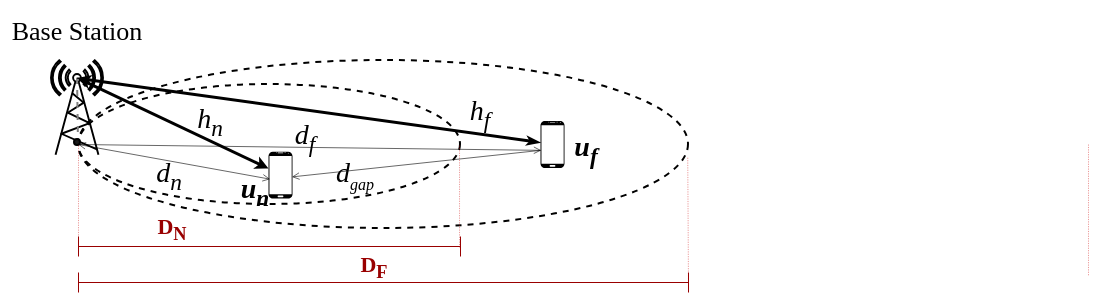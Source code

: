 <mxfile version="20.2.2" type="github">
  <diagram id="b-OBa6_lK4KeCsZuDDP8" name="Page-1">
    <mxGraphModel dx="748" dy="397" grid="1" gridSize="10" guides="1" tooltips="1" connect="1" arrows="1" fold="1" page="1" pageScale="1" pageWidth="850" pageHeight="1100" math="0" shadow="0">
      <root>
        <mxCell id="0" />
        <mxCell id="1" parent="0" />
        <mxCell id="tO50g9iQ6tJXLqnUahDX-7" value="" style="ellipse;whiteSpace=wrap;html=1;fillColor=none;dashed=1;perimeterSpacing=0;sketch=0;movable=1;resizable=1;rotatable=1;deletable=1;editable=1;connectable=1;" parent="1" vertex="1">
          <mxGeometry x="115" y="356" width="305" height="84" as="geometry" />
        </mxCell>
        <mxCell id="tO50g9iQ6tJXLqnUahDX-5" value="" style="ellipse;whiteSpace=wrap;html=1;fillColor=none;dashed=1;movable=1;resizable=1;rotatable=1;deletable=1;editable=1;connectable=1;" parent="1" vertex="1">
          <mxGeometry x="115" y="368" width="191" height="60" as="geometry" />
        </mxCell>
        <mxCell id="tO50g9iQ6tJXLqnUahDX-1" value="" style="fontColor=#0066CC;verticalAlign=top;verticalLabelPosition=bottom;labelPosition=center;align=center;html=1;fillColor=default;strokeColor=default;gradientColor=none;gradientDirection=north;strokeWidth=2;shape=mxgraph.networks.radio_tower;rounded=1;shadow=0;comic=0;labelBackgroundColor=none;perimeterSpacing=0;" parent="1" vertex="1">
          <mxGeometry x="101.5" y="356.13" width="26" height="47.27" as="geometry" />
        </mxCell>
        <mxCell id="tO50g9iQ6tJXLqnUahDX-8" value="" style="endArrow=none;dashed=1;html=1;strokeWidth=1;rounded=0;entryX=0.5;entryY=0.15;entryDx=0;entryDy=0;entryPerimeter=0;exitX=0;exitY=0.5;exitDx=0;exitDy=0;strokeColor=#808080;" parent="1" source="tO50g9iQ6tJXLqnUahDX-7" target="tO50g9iQ6tJXLqnUahDX-1" edge="1">
          <mxGeometry width="50" height="50" relative="1" as="geometry">
            <mxPoint x="100" y="380" as="sourcePoint" />
            <mxPoint x="150" y="330" as="targetPoint" />
          </mxGeometry>
        </mxCell>
        <mxCell id="tO50g9iQ6tJXLqnUahDX-9" value="&lt;span style=&quot;font-size: 13px;&quot;&gt;&lt;b style=&quot;font-size: 14px;&quot;&gt;&lt;i&gt;u&lt;sub&gt;n&lt;/sub&gt;&lt;/i&gt;&lt;/b&gt;&lt;/span&gt;" style="text;html=1;strokeColor=none;fillColor=none;align=center;verticalAlign=middle;whiteSpace=wrap;rounded=0;dashed=1;fontFamily=Times New Roman;" parent="1" vertex="1">
          <mxGeometry x="191.26" y="415.5" width="25" height="12.5" as="geometry" />
        </mxCell>
        <mxCell id="tO50g9iQ6tJXLqnUahDX-10" value="&lt;span style=&quot;font-size: 13px;&quot;&gt;&lt;b style=&quot;font-size: 14px;&quot;&gt;&lt;i&gt;u&lt;sub&gt;f&lt;/sub&gt;&lt;/i&gt;&lt;/b&gt;&lt;/span&gt;" style="text;html=1;strokeColor=none;fillColor=none;align=center;verticalAlign=middle;whiteSpace=wrap;rounded=0;dashed=1;fontFamily=Times New Roman;" parent="1" vertex="1">
          <mxGeometry x="354" y="386.3" width="30" height="30" as="geometry" />
        </mxCell>
        <mxCell id="tO50g9iQ6tJXLqnUahDX-20" value="&lt;span style=&quot;font-weight: normal;&quot;&gt;&lt;font face=&quot;Times New Roman&quot; style=&quot;font-size: 13px;&quot;&gt;Base Station&lt;/font&gt;&lt;/span&gt;" style="text;html=1;strokeColor=none;fillColor=none;align=center;verticalAlign=middle;whiteSpace=wrap;rounded=0;dashed=1;fontStyle=1;fontSize=11;" parent="1" vertex="1">
          <mxGeometry x="76" y="326" width="77" height="30" as="geometry" />
        </mxCell>
        <mxCell id="tO50g9iQ6tJXLqnUahDX-27" value="&lt;span style=&quot;font-size: 11px;&quot;&gt;&lt;b&gt;D&lt;sub&gt;F&lt;/sub&gt;&lt;/b&gt;&lt;/span&gt;" style="text;html=1;strokeColor=none;fillColor=none;align=center;verticalAlign=middle;whiteSpace=wrap;rounded=0;dashed=1;fontFamily=Times New Roman;fontColor=#990000;" parent="1" vertex="1">
          <mxGeometry x="253" y="444" width="20" height="30" as="geometry" />
        </mxCell>
        <mxCell id="tO50g9iQ6tJXLqnUahDX-35" value="" style="ellipse;whiteSpace=wrap;html=1;aspect=fixed;fillColor=#191919;" parent="1" vertex="1">
          <mxGeometry x="113" y="395.5" width="3" height="3" as="geometry" />
        </mxCell>
        <mxCell id="H49S0tHLaL2Qj8qxD6Iv-2" value="" style="endArrow=classicThin;html=1;rounded=0;exitX=0.507;exitY=0.185;exitDx=0;exitDy=0;exitPerimeter=0;strokeColor=#000000;strokeWidth=1.5;startArrow=classicThin;startFill=1;endFill=1;endSize=2;startSize=2;entryX=-0.022;entryY=0.457;entryDx=0;entryDy=0;entryPerimeter=0;" parent="1" source="tO50g9iQ6tJXLqnUahDX-1" target="nDdLiPCy8IWlbIIjnGRO-10" edge="1">
          <mxGeometry width="50" height="50" relative="1" as="geometry">
            <mxPoint x="123" y="318" as="sourcePoint" />
            <mxPoint x="360" y="421" as="targetPoint" />
          </mxGeometry>
        </mxCell>
        <mxCell id="tUv6s2DaMZKzackl_oVq-1" value="&lt;span style=&quot;font-size: 14px;&quot;&gt;&lt;i&gt;h&lt;sub&gt;f&lt;/sub&gt;&lt;/i&gt;&lt;/span&gt;" style="text;html=1;strokeColor=none;fillColor=none;align=center;verticalAlign=middle;whiteSpace=wrap;rounded=0;dashed=1;fontFamily=Times New Roman;" parent="1" vertex="1">
          <mxGeometry x="286" y="368" width="60" height="30" as="geometry" />
        </mxCell>
        <mxCell id="tUv6s2DaMZKzackl_oVq-2" value="&lt;span style=&quot;font-size: 14px;&quot;&gt;&lt;i&gt;h&lt;sub&gt;n&lt;/sub&gt;&lt;/i&gt;&lt;/span&gt;" style="text;html=1;strokeColor=none;fillColor=none;align=center;verticalAlign=middle;whiteSpace=wrap;rounded=0;dashed=1;fontFamily=Times New Roman;" parent="1" vertex="1">
          <mxGeometry x="169" y="372.4" width="24" height="30" as="geometry" />
        </mxCell>
        <mxCell id="nDdLiPCy8IWlbIIjnGRO-3" value="" style="endArrow=open;html=1;rounded=0;exitX=0;exitY=0.5;exitDx=0;exitDy=0;strokeWidth=0.3;startArrow=open;startFill=0;endFill=0;endSize=3;startSize=3;entryX=0.059;entryY=0.586;entryDx=0;entryDy=0;entryPerimeter=0;" parent="1" source="tO50g9iQ6tJXLqnUahDX-5" target="nDdLiPCy8IWlbIIjnGRO-9" edge="1">
          <mxGeometry width="50" height="50" relative="1" as="geometry">
            <mxPoint x="170" y="440" as="sourcePoint" />
            <mxPoint x="235.016" y="388.399" as="targetPoint" />
          </mxGeometry>
        </mxCell>
        <mxCell id="nDdLiPCy8IWlbIIjnGRO-4" value="" style="endArrow=open;html=1;rounded=0;exitX=0;exitY=0.5;exitDx=0;exitDy=0;entryX=0.024;entryY=0.625;entryDx=0;entryDy=0;entryPerimeter=0;strokeWidth=0.3;startArrow=none;startFill=0;endFill=0;endSize=3;startSize=3;" parent="1" source="tO50g9iQ6tJXLqnUahDX-5" target="nDdLiPCy8IWlbIIjnGRO-10" edge="1">
          <mxGeometry width="50" height="50" relative="1" as="geometry">
            <mxPoint x="125" y="408" as="sourcePoint" />
            <mxPoint x="245.016" y="398.399" as="targetPoint" />
          </mxGeometry>
        </mxCell>
        <mxCell id="nDdLiPCy8IWlbIIjnGRO-5" value="&lt;span style=&quot;font-size: 14px;&quot;&gt;&lt;i style=&quot;&quot;&gt;d&lt;sub style=&quot;&quot;&gt;n&lt;/sub&gt;&lt;/i&gt;&lt;/span&gt;" style="text;html=1;strokeColor=none;fillColor=none;align=center;verticalAlign=middle;whiteSpace=wrap;rounded=0;dashed=1;fontFamily=Times New Roman;" parent="1" vertex="1">
          <mxGeometry x="148" y="398.5" width="25" height="30" as="geometry" />
        </mxCell>
        <mxCell id="nDdLiPCy8IWlbIIjnGRO-7" value="&lt;span style=&quot;font-size: 14px;&quot;&gt;&lt;i style=&quot;&quot;&gt;d&lt;sub style=&quot;&quot;&gt;f&lt;/sub&gt;&lt;/i&gt;&lt;/span&gt;" style="text;html=1;strokeColor=none;fillColor=none;align=center;verticalAlign=middle;whiteSpace=wrap;rounded=0;dashed=1;fontFamily=Times New Roman;" parent="1" vertex="1">
          <mxGeometry x="216.26" y="379.7" width="25" height="30" as="geometry" />
        </mxCell>
        <mxCell id="nDdLiPCy8IWlbIIjnGRO-10" value="" style="verticalLabelPosition=bottom;verticalAlign=top;html=1;shadow=0;dashed=0;strokeWidth=0.1;shape=mxgraph.android.phone2;strokeColor=none;fillColor=#000000;" parent="1" vertex="1">
          <mxGeometry x="346" y="386.3" width="12" height="23.4" as="geometry" />
        </mxCell>
        <mxCell id="tO50g9iQ6tJXLqnUahDX-26" value="&lt;span style=&quot;font-size: 11px;&quot;&gt;&lt;b&gt;D&lt;sub&gt;N&lt;/sub&gt;&lt;/b&gt;&lt;/span&gt;" style="text;html=1;strokeColor=none;fillColor=none;align=center;verticalAlign=middle;whiteSpace=wrap;rounded=0;dashed=1;fontFamily=Times New Roman;fontColor=#990000;strokeWidth=0.2;" parent="1" vertex="1">
          <mxGeometry x="149" y="425" width="25.521" height="30" as="geometry" />
        </mxCell>
        <mxCell id="nDdLiPCy8IWlbIIjnGRO-21" value="" style="endArrow=none;dashed=1;html=1;strokeWidth=0.2;rounded=0;fontFamily=Times New Roman;fontSize=11;fontColor=#990000;startSize=3;endSize=3;strokeColor=#CC0000;" parent="1" edge="1">
          <mxGeometry width="50" height="50" relative="1" as="geometry">
            <mxPoint x="420" y="470" as="sourcePoint" />
            <mxPoint x="419.62" y="404" as="targetPoint" />
          </mxGeometry>
        </mxCell>
        <mxCell id="nDdLiPCy8IWlbIIjnGRO-22" value="" style="endArrow=none;dashed=1;html=1;strokeWidth=0.2;rounded=0;fontFamily=Times New Roman;fontSize=11;fontColor=#990000;startSize=3;endSize=3;strokeColor=#CC0000;" parent="1" edge="1">
          <mxGeometry width="50" height="50" relative="1" as="geometry">
            <mxPoint x="620" y="398" as="sourcePoint" />
            <mxPoint x="620" y="464" as="targetPoint" />
          </mxGeometry>
        </mxCell>
        <mxCell id="nDdLiPCy8IWlbIIjnGRO-25" value="" style="endArrow=none;dashed=1;html=1;strokeWidth=0.2;rounded=0;fontFamily=Times New Roman;fontSize=11;fontColor=#990000;startSize=3;endSize=3;strokeColor=#CC0000;" parent="1" edge="1">
          <mxGeometry width="50" height="50" relative="1" as="geometry">
            <mxPoint x="115.0" y="449.5" as="sourcePoint" />
            <mxPoint x="115.0" y="398.5" as="targetPoint" />
          </mxGeometry>
        </mxCell>
        <mxCell id="nDdLiPCy8IWlbIIjnGRO-9" value="" style="verticalLabelPosition=bottom;verticalAlign=top;html=1;shadow=0;dashed=0;strokeWidth=0.1;shape=mxgraph.android.phone2;strokeColor=none;fillColor=#000000;" parent="1" vertex="1">
          <mxGeometry x="210" y="401.6" width="12" height="23.4" as="geometry" />
        </mxCell>
        <mxCell id="nDdLiPCy8IWlbIIjnGRO-30" value="" style="endArrow=classic;html=1;rounded=0;strokeColor=#000000;exitX=0.503;exitY=0.184;exitDx=0;exitDy=0;exitPerimeter=0;strokeWidth=1.5;startArrow=classicThin;startFill=1;endFill=1;endSize=2;startSize=2;" parent="1" source="tO50g9iQ6tJXLqnUahDX-1" edge="1">
          <mxGeometry width="50" height="50" relative="1" as="geometry">
            <mxPoint x="114.578" y="364.828" as="sourcePoint" />
            <mxPoint x="210" y="410" as="targetPoint" />
          </mxGeometry>
        </mxCell>
        <mxCell id="nDdLiPCy8IWlbIIjnGRO-31" value="" style="group" parent="1" vertex="1" connectable="0">
          <mxGeometry x="115" y="444" width="191" height="10" as="geometry" />
        </mxCell>
        <mxCell id="tO50g9iQ6tJXLqnUahDX-18" value="" style="endArrow=none;html=1;rounded=0;fontSize=13;fontColor=#636363;strokeColor=#990000;strokeWidth=0.5;" parent="nDdLiPCy8IWlbIIjnGRO-31" edge="1">
          <mxGeometry width="50" height="50" relative="1" as="geometry">
            <mxPoint y="5" as="sourcePoint" />
            <mxPoint x="191" y="5" as="targetPoint" />
          </mxGeometry>
        </mxCell>
        <mxCell id="nDdLiPCy8IWlbIIjnGRO-27" value="" style="endArrow=none;html=1;rounded=0;fontSize=13;fontColor=#990000;strokeColor=#990000;strokeWidth=0.5;" parent="nDdLiPCy8IWlbIIjnGRO-31" edge="1">
          <mxGeometry width="50" height="50" relative="1" as="geometry">
            <mxPoint y="10" as="sourcePoint" />
            <mxPoint as="targetPoint" />
          </mxGeometry>
        </mxCell>
        <mxCell id="nDdLiPCy8IWlbIIjnGRO-28" value="" style="endArrow=none;html=1;rounded=0;fontSize=13;fontColor=#990000;strokeColor=#990000;strokeWidth=0.5;" parent="nDdLiPCy8IWlbIIjnGRO-31" edge="1">
          <mxGeometry width="50" height="50" relative="1" as="geometry">
            <mxPoint x="191" y="10" as="sourcePoint" />
            <mxPoint x="191" as="targetPoint" />
          </mxGeometry>
        </mxCell>
        <mxCell id="nDdLiPCy8IWlbIIjnGRO-32" value="" style="group" parent="1" vertex="1" connectable="0">
          <mxGeometry x="115" y="462" width="305" height="10" as="geometry" />
        </mxCell>
        <mxCell id="tO50g9iQ6tJXLqnUahDX-19" value="" style="endArrow=none;html=1;rounded=0;fontSize=13;fontColor=#990000;strokeColor=#990000;strokeWidth=0.5;" parent="nDdLiPCy8IWlbIIjnGRO-32" edge="1">
          <mxGeometry width="50" height="50" relative="1" as="geometry">
            <mxPoint y="5" as="sourcePoint" />
            <mxPoint x="305" y="5" as="targetPoint" />
          </mxGeometry>
        </mxCell>
        <mxCell id="tO50g9iQ6tJXLqnUahDX-24" value="" style="endArrow=none;html=1;rounded=0;fontSize=13;fontColor=#990000;strokeColor=#990000;strokeWidth=0.5;" parent="nDdLiPCy8IWlbIIjnGRO-32" edge="1">
          <mxGeometry width="50" height="50" relative="1" as="geometry">
            <mxPoint y="10" as="sourcePoint" />
            <mxPoint as="targetPoint" />
          </mxGeometry>
        </mxCell>
        <mxCell id="nDdLiPCy8IWlbIIjnGRO-26" value="" style="endArrow=none;html=1;rounded=0;fontSize=13;fontColor=#990000;strokeColor=#990000;strokeWidth=0.5;" parent="nDdLiPCy8IWlbIIjnGRO-32" edge="1">
          <mxGeometry width="50" height="50" relative="1" as="geometry">
            <mxPoint x="305" y="10" as="sourcePoint" />
            <mxPoint x="305" as="targetPoint" />
          </mxGeometry>
        </mxCell>
        <mxCell id="ETNqU_zbDk-HJNVnh3iV-1" value="" style="endArrow=none;dashed=1;html=1;strokeWidth=0.2;rounded=0;fontFamily=Times New Roman;fontSize=11;fontColor=#990000;startSize=3;endSize=3;strokeColor=#CC0000;" parent="1" edge="1">
          <mxGeometry width="50" height="50" relative="1" as="geometry">
            <mxPoint x="305.52" y="449.5" as="sourcePoint" />
            <mxPoint x="305.52" y="398.5" as="targetPoint" />
          </mxGeometry>
        </mxCell>
        <mxCell id="04BlQzbQStKkMsuI6OcD-1" value="" style="endArrow=none;html=1;rounded=0;exitX=0.984;exitY=0.538;exitDx=0;exitDy=0;strokeWidth=0.3;startArrow=open;startFill=0;endFill=0;endSize=3;startSize=3;entryX=0.009;entryY=0.625;entryDx=0;entryDy=0;entryPerimeter=0;exitPerimeter=0;" edge="1" parent="1" source="nDdLiPCy8IWlbIIjnGRO-9" target="nDdLiPCy8IWlbIIjnGRO-10">
          <mxGeometry width="50" height="50" relative="1" as="geometry">
            <mxPoint x="125" y="408" as="sourcePoint" />
            <mxPoint x="220.708" y="425.312" as="targetPoint" />
          </mxGeometry>
        </mxCell>
        <mxCell id="04BlQzbQStKkMsuI6OcD-2" value="&lt;i style=&quot;&quot;&gt;&lt;span style=&quot;font-size: 14px;&quot;&gt;d&lt;/span&gt;&lt;sub style=&quot;&quot;&gt;&lt;font style=&quot;font-size: 8px;&quot;&gt;gap&lt;/font&gt;&lt;/sub&gt;&lt;/i&gt;" style="text;html=1;strokeColor=none;fillColor=none;align=center;verticalAlign=middle;whiteSpace=wrap;rounded=0;dashed=1;fontFamily=Times New Roman;" vertex="1" parent="1">
          <mxGeometry x="241.26" y="398.5" width="25" height="30" as="geometry" />
        </mxCell>
      </root>
    </mxGraphModel>
  </diagram>
</mxfile>
